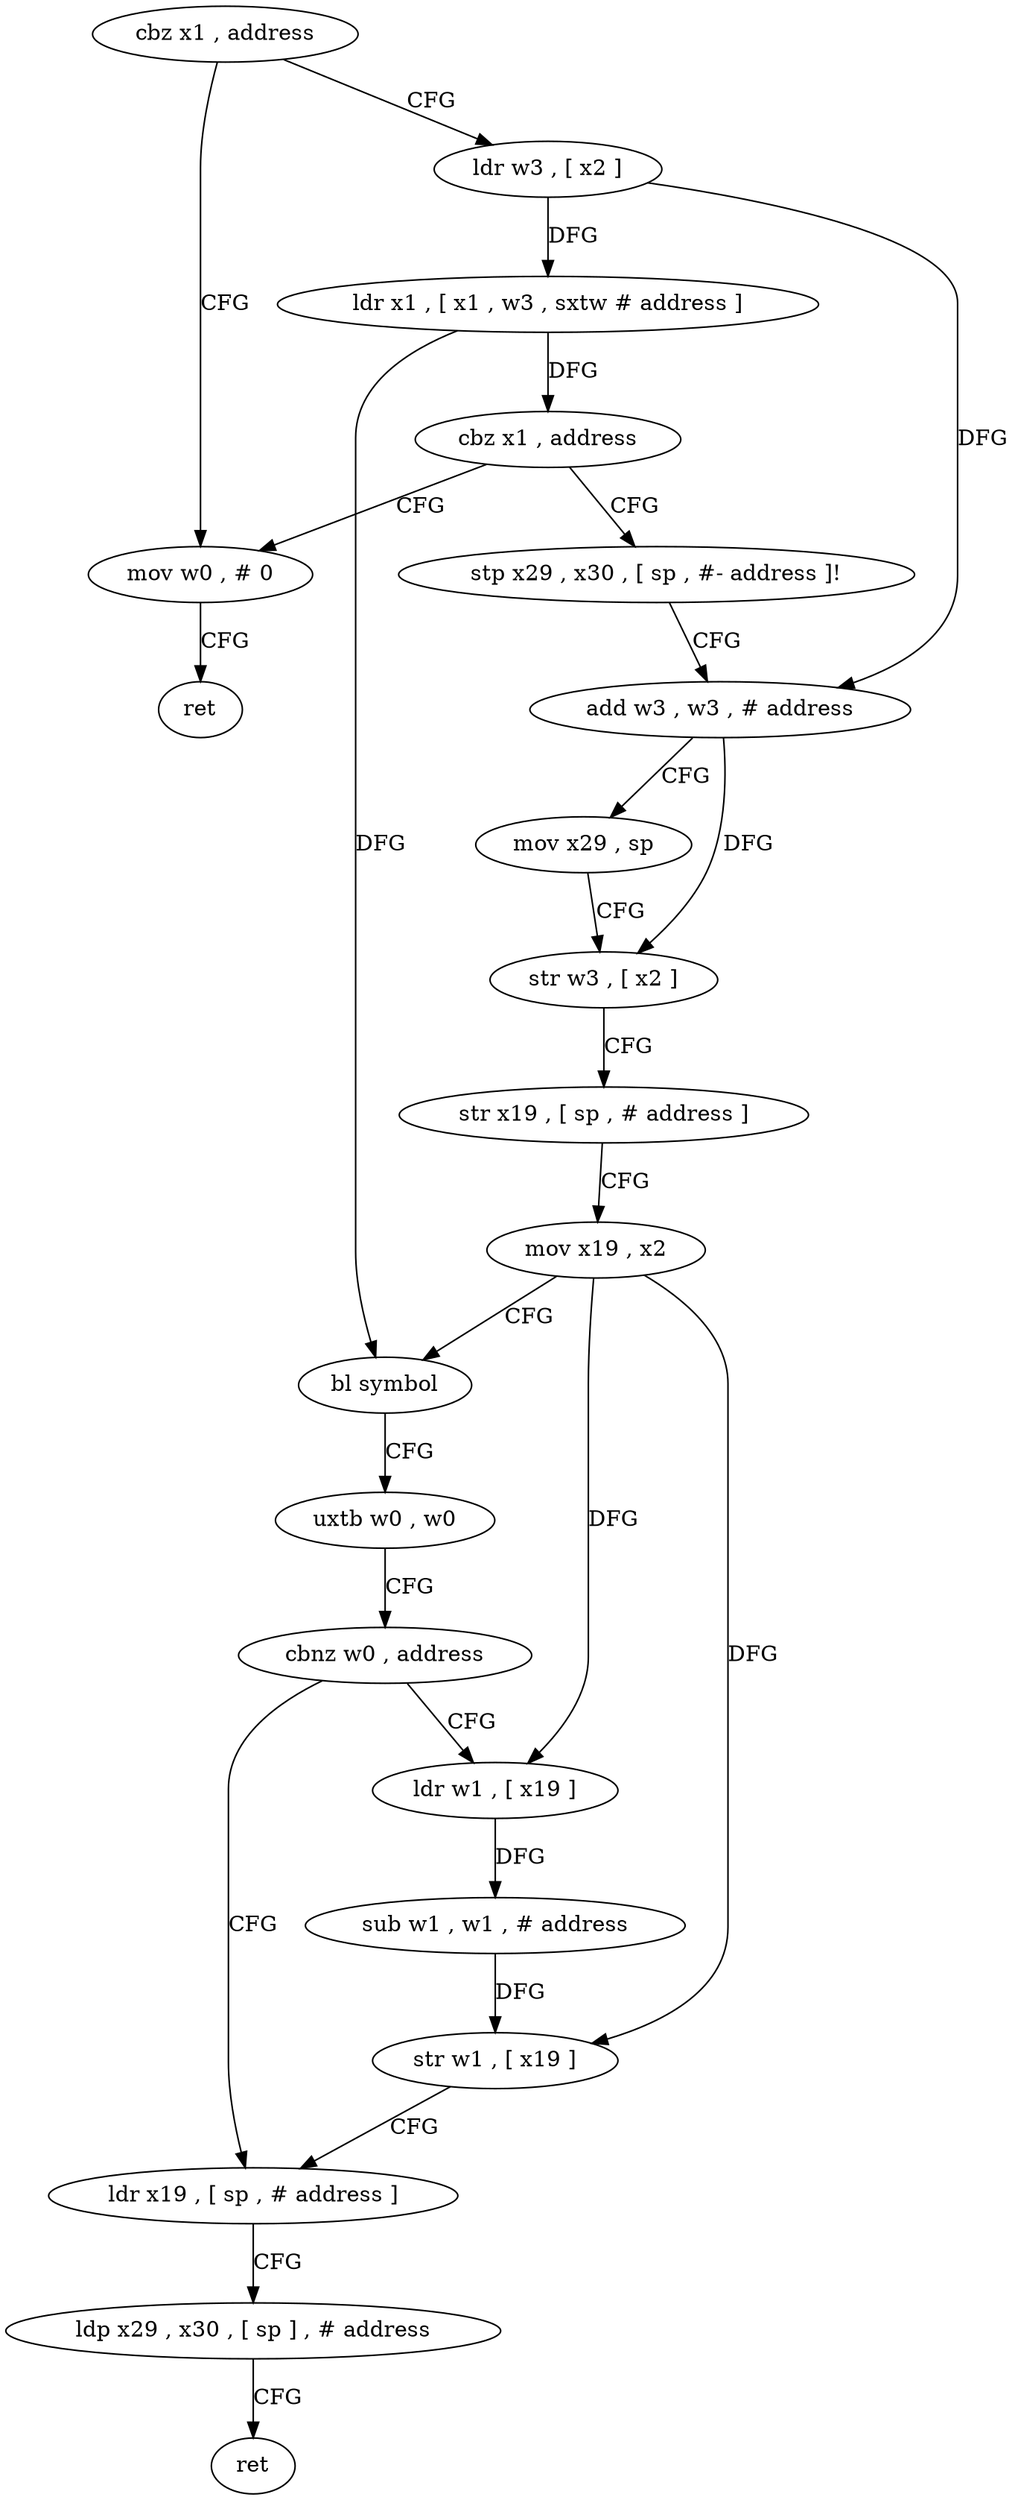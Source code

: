 digraph "func" {
"4249040" [label = "cbz x1 , address" ]
"4249120" [label = "mov w0 , # 0" ]
"4249044" [label = "ldr w3 , [ x2 ]" ]
"4249124" [label = "ret" ]
"4249048" [label = "ldr x1 , [ x1 , w3 , sxtw # address ]" ]
"4249052" [label = "cbz x1 , address" ]
"4249056" [label = "stp x29 , x30 , [ sp , #- address ]!" ]
"4249060" [label = "add w3 , w3 , # address" ]
"4249064" [label = "mov x29 , sp" ]
"4249068" [label = "str w3 , [ x2 ]" ]
"4249072" [label = "str x19 , [ sp , # address ]" ]
"4249076" [label = "mov x19 , x2" ]
"4249080" [label = "bl symbol" ]
"4249084" [label = "uxtb w0 , w0" ]
"4249088" [label = "cbnz w0 , address" ]
"4249104" [label = "ldr x19 , [ sp , # address ]" ]
"4249092" [label = "ldr w1 , [ x19 ]" ]
"4249108" [label = "ldp x29 , x30 , [ sp ] , # address" ]
"4249112" [label = "ret" ]
"4249096" [label = "sub w1 , w1 , # address" ]
"4249100" [label = "str w1 , [ x19 ]" ]
"4249040" -> "4249120" [ label = "CFG" ]
"4249040" -> "4249044" [ label = "CFG" ]
"4249120" -> "4249124" [ label = "CFG" ]
"4249044" -> "4249048" [ label = "DFG" ]
"4249044" -> "4249060" [ label = "DFG" ]
"4249048" -> "4249052" [ label = "DFG" ]
"4249048" -> "4249080" [ label = "DFG" ]
"4249052" -> "4249120" [ label = "CFG" ]
"4249052" -> "4249056" [ label = "CFG" ]
"4249056" -> "4249060" [ label = "CFG" ]
"4249060" -> "4249064" [ label = "CFG" ]
"4249060" -> "4249068" [ label = "DFG" ]
"4249064" -> "4249068" [ label = "CFG" ]
"4249068" -> "4249072" [ label = "CFG" ]
"4249072" -> "4249076" [ label = "CFG" ]
"4249076" -> "4249080" [ label = "CFG" ]
"4249076" -> "4249092" [ label = "DFG" ]
"4249076" -> "4249100" [ label = "DFG" ]
"4249080" -> "4249084" [ label = "CFG" ]
"4249084" -> "4249088" [ label = "CFG" ]
"4249088" -> "4249104" [ label = "CFG" ]
"4249088" -> "4249092" [ label = "CFG" ]
"4249104" -> "4249108" [ label = "CFG" ]
"4249092" -> "4249096" [ label = "DFG" ]
"4249108" -> "4249112" [ label = "CFG" ]
"4249096" -> "4249100" [ label = "DFG" ]
"4249100" -> "4249104" [ label = "CFG" ]
}
